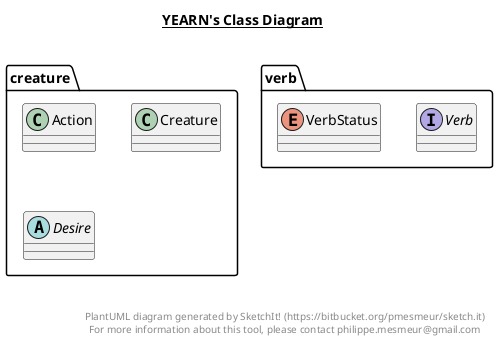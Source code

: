 @startuml

title __YEARN's Class Diagram__\n

  package creature {
    class Action {
    }
  }
  

  package creature {
    class Creature {
    }
  }
  

  package creature {
    abstract class Desire {
    }
  }
  

  package verb {
    interface Verb {
    }
  }
  

  package verb {
    enum VerbStatus {
    }
  }
  



right footer


PlantUML diagram generated by SketchIt! (https://bitbucket.org/pmesmeur/sketch.it)
For more information about this tool, please contact philippe.mesmeur@gmail.com
endfooter

@enduml
